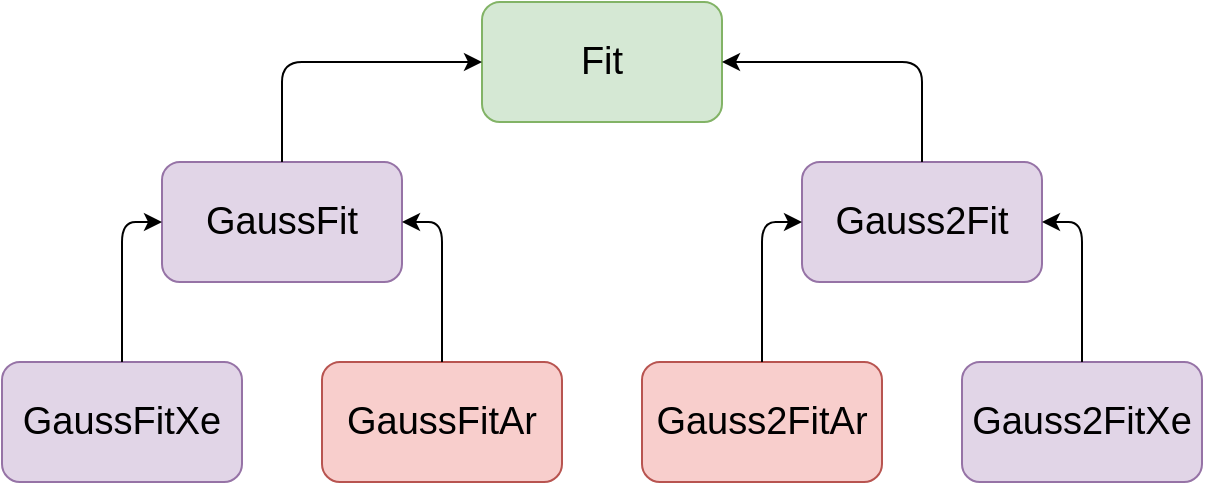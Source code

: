 <mxfile version="15.0.4" type="device"><diagram id="ftW8bCB8Esg-xPDSI7Ia" name="Page-1"><mxGraphModel dx="2062" dy="822" grid="1" gridSize="10" guides="1" tooltips="1" connect="1" arrows="1" fold="1" page="1" pageScale="1" pageWidth="650" pageHeight="300" math="0" shadow="0"><root><mxCell id="0"/><mxCell id="1" parent="0"/><mxCell id="1WqUxhGmrDjXdQo3EzFX-1" value="GaussFitXe" style="rounded=1;whiteSpace=wrap;html=1;fontSize=19;fillColor=#e1d5e7;strokeColor=#9673a6;" vertex="1" parent="1"><mxGeometry x="20" y="500" width="120" height="60" as="geometry"/></mxCell><mxCell id="1WqUxhGmrDjXdQo3EzFX-2" value="Gauss2Fit" style="rounded=1;whiteSpace=wrap;html=1;fontSize=19;fillColor=#e1d5e7;strokeColor=#9673a6;" vertex="1" parent="1"><mxGeometry x="420" y="400" width="120" height="60" as="geometry"/></mxCell><mxCell id="1WqUxhGmrDjXdQo3EzFX-3" value="GaussFit" style="rounded=1;whiteSpace=wrap;html=1;fontSize=19;fillColor=#e1d5e7;strokeColor=#9673a6;" vertex="1" parent="1"><mxGeometry x="100" y="400" width="120" height="60" as="geometry"/></mxCell><mxCell id="1WqUxhGmrDjXdQo3EzFX-4" value="Fit" style="rounded=1;whiteSpace=wrap;html=1;fontSize=19;fillColor=#d5e8d4;strokeColor=#82b366;" vertex="1" parent="1"><mxGeometry x="260" y="320" width="120" height="60" as="geometry"/></mxCell><mxCell id="1WqUxhGmrDjXdQo3EzFX-5" value="Gauss2FitXe" style="rounded=1;whiteSpace=wrap;html=1;fontSize=19;fillColor=#e1d5e7;strokeColor=#9673a6;" vertex="1" parent="1"><mxGeometry x="500" y="500" width="120" height="60" as="geometry"/></mxCell><mxCell id="1WqUxhGmrDjXdQo3EzFX-6" value="" style="endArrow=classic;html=1;fontSize=19;" edge="1" parent="1" source="1WqUxhGmrDjXdQo3EzFX-3" target="1WqUxhGmrDjXdQo3EzFX-4"><mxGeometry width="50" height="50" relative="1" as="geometry"><mxPoint x="310" y="600" as="sourcePoint"/><mxPoint x="360" y="550" as="targetPoint"/><Array as="points"><mxPoint x="160" y="350"/></Array></mxGeometry></mxCell><mxCell id="1WqUxhGmrDjXdQo3EzFX-7" value="" style="endArrow=classic;html=1;fontSize=19;" edge="1" parent="1" source="1WqUxhGmrDjXdQo3EzFX-2" target="1WqUxhGmrDjXdQo3EzFX-4"><mxGeometry width="50" height="50" relative="1" as="geometry"><mxPoint x="310" y="600" as="sourcePoint"/><mxPoint x="360" y="550" as="targetPoint"/><Array as="points"><mxPoint x="480" y="350"/></Array></mxGeometry></mxCell><mxCell id="1WqUxhGmrDjXdQo3EzFX-8" value="" style="endArrow=classic;html=1;fontSize=19;" edge="1" parent="1" source="1WqUxhGmrDjXdQo3EzFX-1" target="1WqUxhGmrDjXdQo3EzFX-3"><mxGeometry width="50" height="50" relative="1" as="geometry"><mxPoint x="310" y="600" as="sourcePoint"/><mxPoint x="360" y="550" as="targetPoint"/><Array as="points"><mxPoint x="80" y="430"/></Array></mxGeometry></mxCell><mxCell id="1WqUxhGmrDjXdQo3EzFX-9" value="" style="endArrow=classic;html=1;fontSize=19;" edge="1" parent="1" source="1WqUxhGmrDjXdQo3EzFX-5" target="1WqUxhGmrDjXdQo3EzFX-2"><mxGeometry width="50" height="50" relative="1" as="geometry"><mxPoint x="300" y="600" as="sourcePoint"/><mxPoint x="350" y="550" as="targetPoint"/><Array as="points"><mxPoint x="560" y="430"/></Array></mxGeometry></mxCell><mxCell id="1WqUxhGmrDjXdQo3EzFX-10" value="GaussFitAr" style="rounded=1;whiteSpace=wrap;html=1;fontSize=19;fillColor=#f8cecc;strokeColor=#b85450;" vertex="1" parent="1"><mxGeometry x="180" y="500" width="120" height="60" as="geometry"/></mxCell><mxCell id="1WqUxhGmrDjXdQo3EzFX-11" value="Gauss2FitAr" style="rounded=1;whiteSpace=wrap;html=1;fontSize=19;fillColor=#f8cecc;strokeColor=#b85450;" vertex="1" parent="1"><mxGeometry x="340" y="500" width="120" height="60" as="geometry"/></mxCell><mxCell id="1WqUxhGmrDjXdQo3EzFX-12" value="" style="endArrow=classic;html=1;fontSize=19;" edge="1" parent="1" source="1WqUxhGmrDjXdQo3EzFX-10" target="1WqUxhGmrDjXdQo3EzFX-3"><mxGeometry width="50" height="50" relative="1" as="geometry"><mxPoint x="300" y="600" as="sourcePoint"/><mxPoint x="350" y="550" as="targetPoint"/><Array as="points"><mxPoint x="240" y="430"/></Array></mxGeometry></mxCell><mxCell id="1WqUxhGmrDjXdQo3EzFX-13" value="" style="endArrow=classic;html=1;fontSize=19;" edge="1" parent="1" source="1WqUxhGmrDjXdQo3EzFX-11" target="1WqUxhGmrDjXdQo3EzFX-2"><mxGeometry width="50" height="50" relative="1" as="geometry"><mxPoint x="380" y="530" as="sourcePoint"/><mxPoint x="350" y="550" as="targetPoint"/><Array as="points"><mxPoint x="400" y="430"/></Array></mxGeometry></mxCell></root></mxGraphModel></diagram></mxfile>